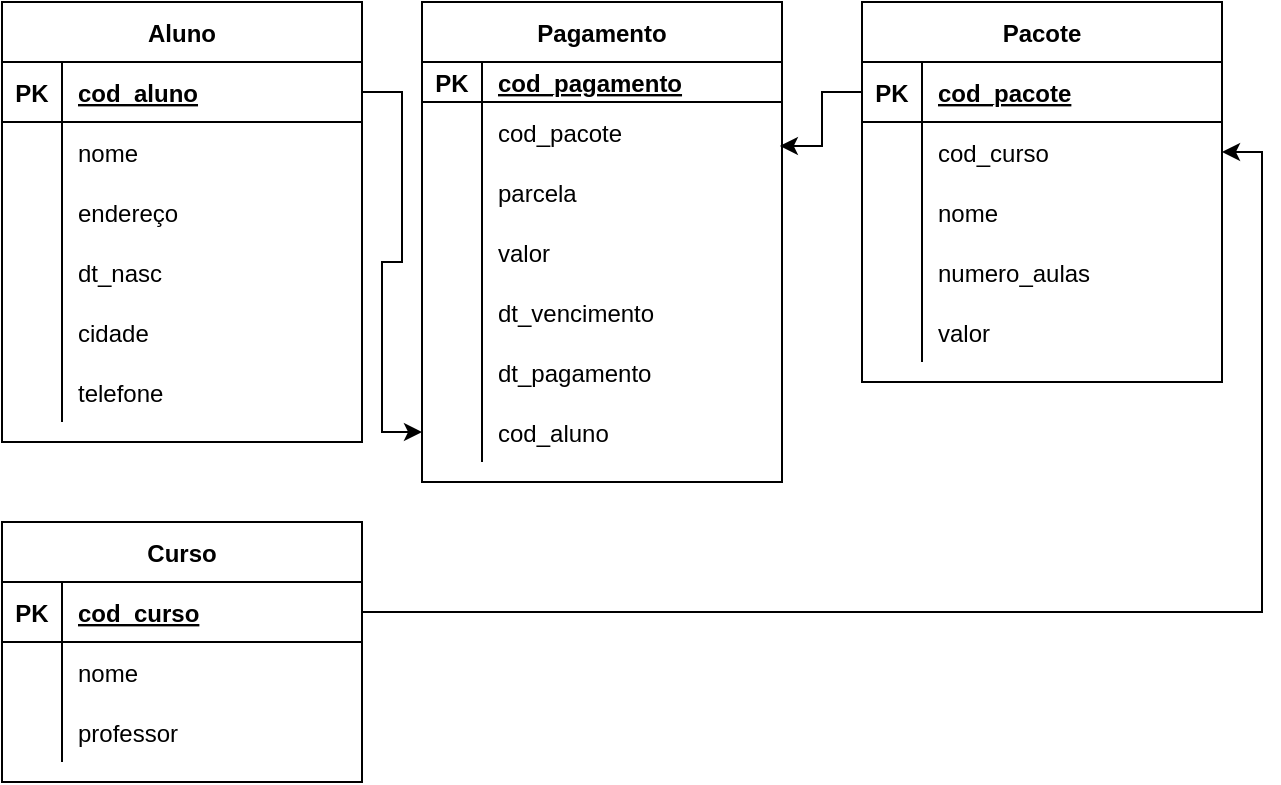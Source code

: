 <mxfile version="16.6.3" type="github">
  <diagram id="3qOSIPmsRoluQBM3C2OX" name="Page-1">
    <mxGraphModel dx="782" dy="752" grid="1" gridSize="10" guides="1" tooltips="1" connect="1" arrows="1" fold="1" page="1" pageScale="1" pageWidth="850" pageHeight="1100" math="0" shadow="0">
      <root>
        <mxCell id="0" />
        <mxCell id="1" parent="0" />
        <mxCell id="5vYFBFpEk9rUG2kJyzCN-1" value="Aluno" style="shape=table;startSize=30;container=1;collapsible=1;childLayout=tableLayout;fixedRows=1;rowLines=0;fontStyle=1;align=center;resizeLast=1;" vertex="1" parent="1">
          <mxGeometry x="10" y="40" width="180" height="220" as="geometry" />
        </mxCell>
        <mxCell id="5vYFBFpEk9rUG2kJyzCN-2" value="" style="shape=tableRow;horizontal=0;startSize=0;swimlaneHead=0;swimlaneBody=0;fillColor=none;collapsible=0;dropTarget=0;points=[[0,0.5],[1,0.5]];portConstraint=eastwest;top=0;left=0;right=0;bottom=1;" vertex="1" parent="5vYFBFpEk9rUG2kJyzCN-1">
          <mxGeometry y="30" width="180" height="30" as="geometry" />
        </mxCell>
        <mxCell id="5vYFBFpEk9rUG2kJyzCN-3" value="PK" style="shape=partialRectangle;connectable=0;fillColor=none;top=0;left=0;bottom=0;right=0;fontStyle=1;overflow=hidden;" vertex="1" parent="5vYFBFpEk9rUG2kJyzCN-2">
          <mxGeometry width="30" height="30" as="geometry">
            <mxRectangle width="30" height="30" as="alternateBounds" />
          </mxGeometry>
        </mxCell>
        <mxCell id="5vYFBFpEk9rUG2kJyzCN-4" value="cod_aluno" style="shape=partialRectangle;connectable=0;fillColor=none;top=0;left=0;bottom=0;right=0;align=left;spacingLeft=6;fontStyle=5;overflow=hidden;" vertex="1" parent="5vYFBFpEk9rUG2kJyzCN-2">
          <mxGeometry x="30" width="150" height="30" as="geometry">
            <mxRectangle width="150" height="30" as="alternateBounds" />
          </mxGeometry>
        </mxCell>
        <mxCell id="5vYFBFpEk9rUG2kJyzCN-5" value="" style="shape=tableRow;horizontal=0;startSize=0;swimlaneHead=0;swimlaneBody=0;fillColor=none;collapsible=0;dropTarget=0;points=[[0,0.5],[1,0.5]];portConstraint=eastwest;top=0;left=0;right=0;bottom=0;" vertex="1" parent="5vYFBFpEk9rUG2kJyzCN-1">
          <mxGeometry y="60" width="180" height="30" as="geometry" />
        </mxCell>
        <mxCell id="5vYFBFpEk9rUG2kJyzCN-6" value="" style="shape=partialRectangle;connectable=0;fillColor=none;top=0;left=0;bottom=0;right=0;editable=1;overflow=hidden;" vertex="1" parent="5vYFBFpEk9rUG2kJyzCN-5">
          <mxGeometry width="30" height="30" as="geometry">
            <mxRectangle width="30" height="30" as="alternateBounds" />
          </mxGeometry>
        </mxCell>
        <mxCell id="5vYFBFpEk9rUG2kJyzCN-7" value="nome" style="shape=partialRectangle;connectable=0;fillColor=none;top=0;left=0;bottom=0;right=0;align=left;spacingLeft=6;overflow=hidden;" vertex="1" parent="5vYFBFpEk9rUG2kJyzCN-5">
          <mxGeometry x="30" width="150" height="30" as="geometry">
            <mxRectangle width="150" height="30" as="alternateBounds" />
          </mxGeometry>
        </mxCell>
        <mxCell id="5vYFBFpEk9rUG2kJyzCN-8" value="" style="shape=tableRow;horizontal=0;startSize=0;swimlaneHead=0;swimlaneBody=0;fillColor=none;collapsible=0;dropTarget=0;points=[[0,0.5],[1,0.5]];portConstraint=eastwest;top=0;left=0;right=0;bottom=0;" vertex="1" parent="5vYFBFpEk9rUG2kJyzCN-1">
          <mxGeometry y="90" width="180" height="30" as="geometry" />
        </mxCell>
        <mxCell id="5vYFBFpEk9rUG2kJyzCN-9" value="" style="shape=partialRectangle;connectable=0;fillColor=none;top=0;left=0;bottom=0;right=0;editable=1;overflow=hidden;" vertex="1" parent="5vYFBFpEk9rUG2kJyzCN-8">
          <mxGeometry width="30" height="30" as="geometry">
            <mxRectangle width="30" height="30" as="alternateBounds" />
          </mxGeometry>
        </mxCell>
        <mxCell id="5vYFBFpEk9rUG2kJyzCN-10" value="endereço" style="shape=partialRectangle;connectable=0;fillColor=none;top=0;left=0;bottom=0;right=0;align=left;spacingLeft=6;overflow=hidden;" vertex="1" parent="5vYFBFpEk9rUG2kJyzCN-8">
          <mxGeometry x="30" width="150" height="30" as="geometry">
            <mxRectangle width="150" height="30" as="alternateBounds" />
          </mxGeometry>
        </mxCell>
        <mxCell id="5vYFBFpEk9rUG2kJyzCN-11" value="" style="shape=tableRow;horizontal=0;startSize=0;swimlaneHead=0;swimlaneBody=0;fillColor=none;collapsible=0;dropTarget=0;points=[[0,0.5],[1,0.5]];portConstraint=eastwest;top=0;left=0;right=0;bottom=0;" vertex="1" parent="5vYFBFpEk9rUG2kJyzCN-1">
          <mxGeometry y="120" width="180" height="30" as="geometry" />
        </mxCell>
        <mxCell id="5vYFBFpEk9rUG2kJyzCN-12" value="" style="shape=partialRectangle;connectable=0;fillColor=none;top=0;left=0;bottom=0;right=0;editable=1;overflow=hidden;" vertex="1" parent="5vYFBFpEk9rUG2kJyzCN-11">
          <mxGeometry width="30" height="30" as="geometry">
            <mxRectangle width="30" height="30" as="alternateBounds" />
          </mxGeometry>
        </mxCell>
        <mxCell id="5vYFBFpEk9rUG2kJyzCN-13" value="dt_nasc" style="shape=partialRectangle;connectable=0;fillColor=none;top=0;left=0;bottom=0;right=0;align=left;spacingLeft=6;overflow=hidden;" vertex="1" parent="5vYFBFpEk9rUG2kJyzCN-11">
          <mxGeometry x="30" width="150" height="30" as="geometry">
            <mxRectangle width="150" height="30" as="alternateBounds" />
          </mxGeometry>
        </mxCell>
        <mxCell id="5vYFBFpEk9rUG2kJyzCN-27" value="" style="shape=tableRow;horizontal=0;startSize=0;swimlaneHead=0;swimlaneBody=0;fillColor=none;collapsible=0;dropTarget=0;points=[[0,0.5],[1,0.5]];portConstraint=eastwest;top=0;left=0;right=0;bottom=0;" vertex="1" parent="5vYFBFpEk9rUG2kJyzCN-1">
          <mxGeometry y="150" width="180" height="30" as="geometry" />
        </mxCell>
        <mxCell id="5vYFBFpEk9rUG2kJyzCN-28" value="" style="shape=partialRectangle;connectable=0;fillColor=none;top=0;left=0;bottom=0;right=0;editable=1;overflow=hidden;" vertex="1" parent="5vYFBFpEk9rUG2kJyzCN-27">
          <mxGeometry width="30" height="30" as="geometry">
            <mxRectangle width="30" height="30" as="alternateBounds" />
          </mxGeometry>
        </mxCell>
        <mxCell id="5vYFBFpEk9rUG2kJyzCN-29" value="cidade" style="shape=partialRectangle;connectable=0;fillColor=none;top=0;left=0;bottom=0;right=0;align=left;spacingLeft=6;overflow=hidden;" vertex="1" parent="5vYFBFpEk9rUG2kJyzCN-27">
          <mxGeometry x="30" width="150" height="30" as="geometry">
            <mxRectangle width="150" height="30" as="alternateBounds" />
          </mxGeometry>
        </mxCell>
        <mxCell id="5vYFBFpEk9rUG2kJyzCN-30" value="" style="shape=tableRow;horizontal=0;startSize=0;swimlaneHead=0;swimlaneBody=0;fillColor=none;collapsible=0;dropTarget=0;points=[[0,0.5],[1,0.5]];portConstraint=eastwest;top=0;left=0;right=0;bottom=0;" vertex="1" parent="5vYFBFpEk9rUG2kJyzCN-1">
          <mxGeometry y="180" width="180" height="30" as="geometry" />
        </mxCell>
        <mxCell id="5vYFBFpEk9rUG2kJyzCN-31" value="" style="shape=partialRectangle;connectable=0;fillColor=none;top=0;left=0;bottom=0;right=0;editable=1;overflow=hidden;" vertex="1" parent="5vYFBFpEk9rUG2kJyzCN-30">
          <mxGeometry width="30" height="30" as="geometry">
            <mxRectangle width="30" height="30" as="alternateBounds" />
          </mxGeometry>
        </mxCell>
        <mxCell id="5vYFBFpEk9rUG2kJyzCN-32" value="telefone" style="shape=partialRectangle;connectable=0;fillColor=none;top=0;left=0;bottom=0;right=0;align=left;spacingLeft=6;overflow=hidden;" vertex="1" parent="5vYFBFpEk9rUG2kJyzCN-30">
          <mxGeometry x="30" width="150" height="30" as="geometry">
            <mxRectangle width="150" height="30" as="alternateBounds" />
          </mxGeometry>
        </mxCell>
        <mxCell id="5vYFBFpEk9rUG2kJyzCN-14" value="Pagamento" style="shape=table;startSize=30;container=1;collapsible=1;childLayout=tableLayout;fixedRows=1;rowLines=0;fontStyle=1;align=center;resizeLast=1;" vertex="1" parent="1">
          <mxGeometry x="220" y="40" width="180" height="240" as="geometry" />
        </mxCell>
        <mxCell id="5vYFBFpEk9rUG2kJyzCN-15" value="" style="shape=tableRow;horizontal=0;startSize=0;swimlaneHead=0;swimlaneBody=0;fillColor=none;collapsible=0;dropTarget=0;points=[[0,0.5],[1,0.5]];portConstraint=eastwest;top=0;left=0;right=0;bottom=1;" vertex="1" parent="5vYFBFpEk9rUG2kJyzCN-14">
          <mxGeometry y="30" width="180" height="20" as="geometry" />
        </mxCell>
        <mxCell id="5vYFBFpEk9rUG2kJyzCN-16" value="PK" style="shape=partialRectangle;connectable=0;fillColor=none;top=0;left=0;bottom=0;right=0;fontStyle=1;overflow=hidden;" vertex="1" parent="5vYFBFpEk9rUG2kJyzCN-15">
          <mxGeometry width="30" height="20" as="geometry">
            <mxRectangle width="30" height="20" as="alternateBounds" />
          </mxGeometry>
        </mxCell>
        <mxCell id="5vYFBFpEk9rUG2kJyzCN-17" value="cod_pagamento" style="shape=partialRectangle;connectable=0;fillColor=none;top=0;left=0;bottom=0;right=0;align=left;spacingLeft=6;fontStyle=5;overflow=hidden;" vertex="1" parent="5vYFBFpEk9rUG2kJyzCN-15">
          <mxGeometry x="30" width="150" height="20" as="geometry">
            <mxRectangle width="150" height="20" as="alternateBounds" />
          </mxGeometry>
        </mxCell>
        <mxCell id="5vYFBFpEk9rUG2kJyzCN-18" value="" style="shape=tableRow;horizontal=0;startSize=0;swimlaneHead=0;swimlaneBody=0;fillColor=none;collapsible=0;dropTarget=0;points=[[0,0.5],[1,0.5]];portConstraint=eastwest;top=0;left=0;right=0;bottom=0;" vertex="1" parent="5vYFBFpEk9rUG2kJyzCN-14">
          <mxGeometry y="50" width="180" height="30" as="geometry" />
        </mxCell>
        <mxCell id="5vYFBFpEk9rUG2kJyzCN-19" value="" style="shape=partialRectangle;connectable=0;fillColor=none;top=0;left=0;bottom=0;right=0;editable=1;overflow=hidden;" vertex="1" parent="5vYFBFpEk9rUG2kJyzCN-18">
          <mxGeometry width="30" height="30" as="geometry">
            <mxRectangle width="30" height="30" as="alternateBounds" />
          </mxGeometry>
        </mxCell>
        <mxCell id="5vYFBFpEk9rUG2kJyzCN-20" value="cod_pacote" style="shape=partialRectangle;connectable=0;fillColor=none;top=0;left=0;bottom=0;right=0;align=left;spacingLeft=6;overflow=hidden;" vertex="1" parent="5vYFBFpEk9rUG2kJyzCN-18">
          <mxGeometry x="30" width="150" height="30" as="geometry">
            <mxRectangle width="150" height="30" as="alternateBounds" />
          </mxGeometry>
        </mxCell>
        <mxCell id="5vYFBFpEk9rUG2kJyzCN-21" value="" style="shape=tableRow;horizontal=0;startSize=0;swimlaneHead=0;swimlaneBody=0;fillColor=none;collapsible=0;dropTarget=0;points=[[0,0.5],[1,0.5]];portConstraint=eastwest;top=0;left=0;right=0;bottom=0;" vertex="1" parent="5vYFBFpEk9rUG2kJyzCN-14">
          <mxGeometry y="80" width="180" height="30" as="geometry" />
        </mxCell>
        <mxCell id="5vYFBFpEk9rUG2kJyzCN-22" value="" style="shape=partialRectangle;connectable=0;fillColor=none;top=0;left=0;bottom=0;right=0;editable=1;overflow=hidden;" vertex="1" parent="5vYFBFpEk9rUG2kJyzCN-21">
          <mxGeometry width="30" height="30" as="geometry">
            <mxRectangle width="30" height="30" as="alternateBounds" />
          </mxGeometry>
        </mxCell>
        <mxCell id="5vYFBFpEk9rUG2kJyzCN-23" value="parcela" style="shape=partialRectangle;connectable=0;fillColor=none;top=0;left=0;bottom=0;right=0;align=left;spacingLeft=6;overflow=hidden;" vertex="1" parent="5vYFBFpEk9rUG2kJyzCN-21">
          <mxGeometry x="30" width="150" height="30" as="geometry">
            <mxRectangle width="150" height="30" as="alternateBounds" />
          </mxGeometry>
        </mxCell>
        <mxCell id="5vYFBFpEk9rUG2kJyzCN-24" value="" style="shape=tableRow;horizontal=0;startSize=0;swimlaneHead=0;swimlaneBody=0;fillColor=none;collapsible=0;dropTarget=0;points=[[0,0.5],[1,0.5]];portConstraint=eastwest;top=0;left=0;right=0;bottom=0;" vertex="1" parent="5vYFBFpEk9rUG2kJyzCN-14">
          <mxGeometry y="110" width="180" height="30" as="geometry" />
        </mxCell>
        <mxCell id="5vYFBFpEk9rUG2kJyzCN-25" value="" style="shape=partialRectangle;connectable=0;fillColor=none;top=0;left=0;bottom=0;right=0;editable=1;overflow=hidden;" vertex="1" parent="5vYFBFpEk9rUG2kJyzCN-24">
          <mxGeometry width="30" height="30" as="geometry">
            <mxRectangle width="30" height="30" as="alternateBounds" />
          </mxGeometry>
        </mxCell>
        <mxCell id="5vYFBFpEk9rUG2kJyzCN-26" value="valor" style="shape=partialRectangle;connectable=0;fillColor=none;top=0;left=0;bottom=0;right=0;align=left;spacingLeft=6;overflow=hidden;" vertex="1" parent="5vYFBFpEk9rUG2kJyzCN-24">
          <mxGeometry x="30" width="150" height="30" as="geometry">
            <mxRectangle width="150" height="30" as="alternateBounds" />
          </mxGeometry>
        </mxCell>
        <mxCell id="5vYFBFpEk9rUG2kJyzCN-36" value="" style="shape=tableRow;horizontal=0;startSize=0;swimlaneHead=0;swimlaneBody=0;fillColor=none;collapsible=0;dropTarget=0;points=[[0,0.5],[1,0.5]];portConstraint=eastwest;top=0;left=0;right=0;bottom=0;" vertex="1" parent="5vYFBFpEk9rUG2kJyzCN-14">
          <mxGeometry y="140" width="180" height="30" as="geometry" />
        </mxCell>
        <mxCell id="5vYFBFpEk9rUG2kJyzCN-37" value="" style="shape=partialRectangle;connectable=0;fillColor=none;top=0;left=0;bottom=0;right=0;editable=1;overflow=hidden;" vertex="1" parent="5vYFBFpEk9rUG2kJyzCN-36">
          <mxGeometry width="30" height="30" as="geometry">
            <mxRectangle width="30" height="30" as="alternateBounds" />
          </mxGeometry>
        </mxCell>
        <mxCell id="5vYFBFpEk9rUG2kJyzCN-38" value="dt_vencimento" style="shape=partialRectangle;connectable=0;fillColor=none;top=0;left=0;bottom=0;right=0;align=left;spacingLeft=6;overflow=hidden;" vertex="1" parent="5vYFBFpEk9rUG2kJyzCN-36">
          <mxGeometry x="30" width="150" height="30" as="geometry">
            <mxRectangle width="150" height="30" as="alternateBounds" />
          </mxGeometry>
        </mxCell>
        <mxCell id="5vYFBFpEk9rUG2kJyzCN-39" value="" style="shape=tableRow;horizontal=0;startSize=0;swimlaneHead=0;swimlaneBody=0;fillColor=none;collapsible=0;dropTarget=0;points=[[0,0.5],[1,0.5]];portConstraint=eastwest;top=0;left=0;right=0;bottom=0;" vertex="1" parent="5vYFBFpEk9rUG2kJyzCN-14">
          <mxGeometry y="170" width="180" height="30" as="geometry" />
        </mxCell>
        <mxCell id="5vYFBFpEk9rUG2kJyzCN-40" value="" style="shape=partialRectangle;connectable=0;fillColor=none;top=0;left=0;bottom=0;right=0;editable=1;overflow=hidden;" vertex="1" parent="5vYFBFpEk9rUG2kJyzCN-39">
          <mxGeometry width="30" height="30" as="geometry">
            <mxRectangle width="30" height="30" as="alternateBounds" />
          </mxGeometry>
        </mxCell>
        <mxCell id="5vYFBFpEk9rUG2kJyzCN-41" value="dt_pagamento" style="shape=partialRectangle;connectable=0;fillColor=none;top=0;left=0;bottom=0;right=0;align=left;spacingLeft=6;overflow=hidden;" vertex="1" parent="5vYFBFpEk9rUG2kJyzCN-39">
          <mxGeometry x="30" width="150" height="30" as="geometry">
            <mxRectangle width="150" height="30" as="alternateBounds" />
          </mxGeometry>
        </mxCell>
        <mxCell id="5vYFBFpEk9rUG2kJyzCN-42" value="" style="shape=tableRow;horizontal=0;startSize=0;swimlaneHead=0;swimlaneBody=0;fillColor=none;collapsible=0;dropTarget=0;points=[[0,0.5],[1,0.5]];portConstraint=eastwest;top=0;left=0;right=0;bottom=0;" vertex="1" parent="5vYFBFpEk9rUG2kJyzCN-14">
          <mxGeometry y="200" width="180" height="30" as="geometry" />
        </mxCell>
        <mxCell id="5vYFBFpEk9rUG2kJyzCN-43" value="" style="shape=partialRectangle;connectable=0;fillColor=none;top=0;left=0;bottom=0;right=0;editable=1;overflow=hidden;" vertex="1" parent="5vYFBFpEk9rUG2kJyzCN-42">
          <mxGeometry width="30" height="30" as="geometry">
            <mxRectangle width="30" height="30" as="alternateBounds" />
          </mxGeometry>
        </mxCell>
        <mxCell id="5vYFBFpEk9rUG2kJyzCN-44" value="cod_aluno" style="shape=partialRectangle;connectable=0;fillColor=none;top=0;left=0;bottom=0;right=0;align=left;spacingLeft=6;overflow=hidden;" vertex="1" parent="5vYFBFpEk9rUG2kJyzCN-42">
          <mxGeometry x="30" width="150" height="30" as="geometry">
            <mxRectangle width="150" height="30" as="alternateBounds" />
          </mxGeometry>
        </mxCell>
        <mxCell id="5vYFBFpEk9rUG2kJyzCN-45" value="Pacote" style="shape=table;startSize=30;container=1;collapsible=1;childLayout=tableLayout;fixedRows=1;rowLines=0;fontStyle=1;align=center;resizeLast=1;" vertex="1" parent="1">
          <mxGeometry x="440" y="40" width="180" height="190" as="geometry" />
        </mxCell>
        <mxCell id="5vYFBFpEk9rUG2kJyzCN-46" value="" style="shape=tableRow;horizontal=0;startSize=0;swimlaneHead=0;swimlaneBody=0;fillColor=none;collapsible=0;dropTarget=0;points=[[0,0.5],[1,0.5]];portConstraint=eastwest;top=0;left=0;right=0;bottom=1;" vertex="1" parent="5vYFBFpEk9rUG2kJyzCN-45">
          <mxGeometry y="30" width="180" height="30" as="geometry" />
        </mxCell>
        <mxCell id="5vYFBFpEk9rUG2kJyzCN-47" value="PK" style="shape=partialRectangle;connectable=0;fillColor=none;top=0;left=0;bottom=0;right=0;fontStyle=1;overflow=hidden;" vertex="1" parent="5vYFBFpEk9rUG2kJyzCN-46">
          <mxGeometry width="30" height="30" as="geometry">
            <mxRectangle width="30" height="30" as="alternateBounds" />
          </mxGeometry>
        </mxCell>
        <mxCell id="5vYFBFpEk9rUG2kJyzCN-48" value="cod_pacote" style="shape=partialRectangle;connectable=0;fillColor=none;top=0;left=0;bottom=0;right=0;align=left;spacingLeft=6;fontStyle=5;overflow=hidden;" vertex="1" parent="5vYFBFpEk9rUG2kJyzCN-46">
          <mxGeometry x="30" width="150" height="30" as="geometry">
            <mxRectangle width="150" height="30" as="alternateBounds" />
          </mxGeometry>
        </mxCell>
        <mxCell id="5vYFBFpEk9rUG2kJyzCN-49" value="" style="shape=tableRow;horizontal=0;startSize=0;swimlaneHead=0;swimlaneBody=0;fillColor=none;collapsible=0;dropTarget=0;points=[[0,0.5],[1,0.5]];portConstraint=eastwest;top=0;left=0;right=0;bottom=0;" vertex="1" parent="5vYFBFpEk9rUG2kJyzCN-45">
          <mxGeometry y="60" width="180" height="30" as="geometry" />
        </mxCell>
        <mxCell id="5vYFBFpEk9rUG2kJyzCN-50" value="" style="shape=partialRectangle;connectable=0;fillColor=none;top=0;left=0;bottom=0;right=0;editable=1;overflow=hidden;" vertex="1" parent="5vYFBFpEk9rUG2kJyzCN-49">
          <mxGeometry width="30" height="30" as="geometry">
            <mxRectangle width="30" height="30" as="alternateBounds" />
          </mxGeometry>
        </mxCell>
        <mxCell id="5vYFBFpEk9rUG2kJyzCN-51" value="cod_curso" style="shape=partialRectangle;connectable=0;fillColor=none;top=0;left=0;bottom=0;right=0;align=left;spacingLeft=6;overflow=hidden;" vertex="1" parent="5vYFBFpEk9rUG2kJyzCN-49">
          <mxGeometry x="30" width="150" height="30" as="geometry">
            <mxRectangle width="150" height="30" as="alternateBounds" />
          </mxGeometry>
        </mxCell>
        <mxCell id="5vYFBFpEk9rUG2kJyzCN-52" value="" style="shape=tableRow;horizontal=0;startSize=0;swimlaneHead=0;swimlaneBody=0;fillColor=none;collapsible=0;dropTarget=0;points=[[0,0.5],[1,0.5]];portConstraint=eastwest;top=0;left=0;right=0;bottom=0;" vertex="1" parent="5vYFBFpEk9rUG2kJyzCN-45">
          <mxGeometry y="90" width="180" height="30" as="geometry" />
        </mxCell>
        <mxCell id="5vYFBFpEk9rUG2kJyzCN-53" value="" style="shape=partialRectangle;connectable=0;fillColor=none;top=0;left=0;bottom=0;right=0;editable=1;overflow=hidden;" vertex="1" parent="5vYFBFpEk9rUG2kJyzCN-52">
          <mxGeometry width="30" height="30" as="geometry">
            <mxRectangle width="30" height="30" as="alternateBounds" />
          </mxGeometry>
        </mxCell>
        <mxCell id="5vYFBFpEk9rUG2kJyzCN-54" value="nome" style="shape=partialRectangle;connectable=0;fillColor=none;top=0;left=0;bottom=0;right=0;align=left;spacingLeft=6;overflow=hidden;" vertex="1" parent="5vYFBFpEk9rUG2kJyzCN-52">
          <mxGeometry x="30" width="150" height="30" as="geometry">
            <mxRectangle width="150" height="30" as="alternateBounds" />
          </mxGeometry>
        </mxCell>
        <mxCell id="5vYFBFpEk9rUG2kJyzCN-55" value="" style="shape=tableRow;horizontal=0;startSize=0;swimlaneHead=0;swimlaneBody=0;fillColor=none;collapsible=0;dropTarget=0;points=[[0,0.5],[1,0.5]];portConstraint=eastwest;top=0;left=0;right=0;bottom=0;" vertex="1" parent="5vYFBFpEk9rUG2kJyzCN-45">
          <mxGeometry y="120" width="180" height="30" as="geometry" />
        </mxCell>
        <mxCell id="5vYFBFpEk9rUG2kJyzCN-56" value="" style="shape=partialRectangle;connectable=0;fillColor=none;top=0;left=0;bottom=0;right=0;editable=1;overflow=hidden;" vertex="1" parent="5vYFBFpEk9rUG2kJyzCN-55">
          <mxGeometry width="30" height="30" as="geometry">
            <mxRectangle width="30" height="30" as="alternateBounds" />
          </mxGeometry>
        </mxCell>
        <mxCell id="5vYFBFpEk9rUG2kJyzCN-57" value="numero_aulas" style="shape=partialRectangle;connectable=0;fillColor=none;top=0;left=0;bottom=0;right=0;align=left;spacingLeft=6;overflow=hidden;" vertex="1" parent="5vYFBFpEk9rUG2kJyzCN-55">
          <mxGeometry x="30" width="150" height="30" as="geometry">
            <mxRectangle width="150" height="30" as="alternateBounds" />
          </mxGeometry>
        </mxCell>
        <mxCell id="5vYFBFpEk9rUG2kJyzCN-58" value="" style="shape=tableRow;horizontal=0;startSize=0;swimlaneHead=0;swimlaneBody=0;fillColor=none;collapsible=0;dropTarget=0;points=[[0,0.5],[1,0.5]];portConstraint=eastwest;top=0;left=0;right=0;bottom=0;" vertex="1" parent="5vYFBFpEk9rUG2kJyzCN-45">
          <mxGeometry y="150" width="180" height="30" as="geometry" />
        </mxCell>
        <mxCell id="5vYFBFpEk9rUG2kJyzCN-59" value="" style="shape=partialRectangle;connectable=0;fillColor=none;top=0;left=0;bottom=0;right=0;editable=1;overflow=hidden;" vertex="1" parent="5vYFBFpEk9rUG2kJyzCN-58">
          <mxGeometry width="30" height="30" as="geometry">
            <mxRectangle width="30" height="30" as="alternateBounds" />
          </mxGeometry>
        </mxCell>
        <mxCell id="5vYFBFpEk9rUG2kJyzCN-60" value="valor" style="shape=partialRectangle;connectable=0;fillColor=none;top=0;left=0;bottom=0;right=0;align=left;spacingLeft=6;overflow=hidden;" vertex="1" parent="5vYFBFpEk9rUG2kJyzCN-58">
          <mxGeometry x="30" width="150" height="30" as="geometry">
            <mxRectangle width="150" height="30" as="alternateBounds" />
          </mxGeometry>
        </mxCell>
        <mxCell id="5vYFBFpEk9rUG2kJyzCN-61" value="Curso" style="shape=table;startSize=30;container=1;collapsible=1;childLayout=tableLayout;fixedRows=1;rowLines=0;fontStyle=1;align=center;resizeLast=1;" vertex="1" parent="1">
          <mxGeometry x="10" y="300" width="180" height="130" as="geometry" />
        </mxCell>
        <mxCell id="5vYFBFpEk9rUG2kJyzCN-62" value="" style="shape=tableRow;horizontal=0;startSize=0;swimlaneHead=0;swimlaneBody=0;fillColor=none;collapsible=0;dropTarget=0;points=[[0,0.5],[1,0.5]];portConstraint=eastwest;top=0;left=0;right=0;bottom=1;" vertex="1" parent="5vYFBFpEk9rUG2kJyzCN-61">
          <mxGeometry y="30" width="180" height="30" as="geometry" />
        </mxCell>
        <mxCell id="5vYFBFpEk9rUG2kJyzCN-63" value="PK" style="shape=partialRectangle;connectable=0;fillColor=none;top=0;left=0;bottom=0;right=0;fontStyle=1;overflow=hidden;" vertex="1" parent="5vYFBFpEk9rUG2kJyzCN-62">
          <mxGeometry width="30" height="30" as="geometry">
            <mxRectangle width="30" height="30" as="alternateBounds" />
          </mxGeometry>
        </mxCell>
        <mxCell id="5vYFBFpEk9rUG2kJyzCN-64" value="cod_curso" style="shape=partialRectangle;connectable=0;fillColor=none;top=0;left=0;bottom=0;right=0;align=left;spacingLeft=6;fontStyle=5;overflow=hidden;" vertex="1" parent="5vYFBFpEk9rUG2kJyzCN-62">
          <mxGeometry x="30" width="150" height="30" as="geometry">
            <mxRectangle width="150" height="30" as="alternateBounds" />
          </mxGeometry>
        </mxCell>
        <mxCell id="5vYFBFpEk9rUG2kJyzCN-65" value="" style="shape=tableRow;horizontal=0;startSize=0;swimlaneHead=0;swimlaneBody=0;fillColor=none;collapsible=0;dropTarget=0;points=[[0,0.5],[1,0.5]];portConstraint=eastwest;top=0;left=0;right=0;bottom=0;" vertex="1" parent="5vYFBFpEk9rUG2kJyzCN-61">
          <mxGeometry y="60" width="180" height="30" as="geometry" />
        </mxCell>
        <mxCell id="5vYFBFpEk9rUG2kJyzCN-66" value="" style="shape=partialRectangle;connectable=0;fillColor=none;top=0;left=0;bottom=0;right=0;editable=1;overflow=hidden;" vertex="1" parent="5vYFBFpEk9rUG2kJyzCN-65">
          <mxGeometry width="30" height="30" as="geometry">
            <mxRectangle width="30" height="30" as="alternateBounds" />
          </mxGeometry>
        </mxCell>
        <mxCell id="5vYFBFpEk9rUG2kJyzCN-67" value="nome" style="shape=partialRectangle;connectable=0;fillColor=none;top=0;left=0;bottom=0;right=0;align=left;spacingLeft=6;overflow=hidden;" vertex="1" parent="5vYFBFpEk9rUG2kJyzCN-65">
          <mxGeometry x="30" width="150" height="30" as="geometry">
            <mxRectangle width="150" height="30" as="alternateBounds" />
          </mxGeometry>
        </mxCell>
        <mxCell id="5vYFBFpEk9rUG2kJyzCN-68" value="" style="shape=tableRow;horizontal=0;startSize=0;swimlaneHead=0;swimlaneBody=0;fillColor=none;collapsible=0;dropTarget=0;points=[[0,0.5],[1,0.5]];portConstraint=eastwest;top=0;left=0;right=0;bottom=0;" vertex="1" parent="5vYFBFpEk9rUG2kJyzCN-61">
          <mxGeometry y="90" width="180" height="30" as="geometry" />
        </mxCell>
        <mxCell id="5vYFBFpEk9rUG2kJyzCN-69" value="" style="shape=partialRectangle;connectable=0;fillColor=none;top=0;left=0;bottom=0;right=0;editable=1;overflow=hidden;" vertex="1" parent="5vYFBFpEk9rUG2kJyzCN-68">
          <mxGeometry width="30" height="30" as="geometry">
            <mxRectangle width="30" height="30" as="alternateBounds" />
          </mxGeometry>
        </mxCell>
        <mxCell id="5vYFBFpEk9rUG2kJyzCN-70" value="professor" style="shape=partialRectangle;connectable=0;fillColor=none;top=0;left=0;bottom=0;right=0;align=left;spacingLeft=6;overflow=hidden;" vertex="1" parent="5vYFBFpEk9rUG2kJyzCN-68">
          <mxGeometry x="30" width="150" height="30" as="geometry">
            <mxRectangle width="150" height="30" as="alternateBounds" />
          </mxGeometry>
        </mxCell>
        <mxCell id="5vYFBFpEk9rUG2kJyzCN-75" style="edgeStyle=orthogonalEdgeStyle;rounded=0;orthogonalLoop=1;jettySize=auto;html=1;exitX=1;exitY=0.5;exitDx=0;exitDy=0;" edge="1" parent="1" source="5vYFBFpEk9rUG2kJyzCN-2" target="5vYFBFpEk9rUG2kJyzCN-42">
          <mxGeometry relative="1" as="geometry" />
        </mxCell>
        <mxCell id="5vYFBFpEk9rUG2kJyzCN-76" style="edgeStyle=orthogonalEdgeStyle;rounded=0;orthogonalLoop=1;jettySize=auto;html=1;exitX=0;exitY=0.5;exitDx=0;exitDy=0;entryX=0.994;entryY=0.733;entryDx=0;entryDy=0;entryPerimeter=0;" edge="1" parent="1" source="5vYFBFpEk9rUG2kJyzCN-46" target="5vYFBFpEk9rUG2kJyzCN-18">
          <mxGeometry relative="1" as="geometry" />
        </mxCell>
        <mxCell id="5vYFBFpEk9rUG2kJyzCN-77" style="edgeStyle=orthogonalEdgeStyle;rounded=0;orthogonalLoop=1;jettySize=auto;html=1;exitX=1;exitY=0.5;exitDx=0;exitDy=0;entryX=1;entryY=0.5;entryDx=0;entryDy=0;" edge="1" parent="1" source="5vYFBFpEk9rUG2kJyzCN-62" target="5vYFBFpEk9rUG2kJyzCN-49">
          <mxGeometry relative="1" as="geometry" />
        </mxCell>
      </root>
    </mxGraphModel>
  </diagram>
</mxfile>
